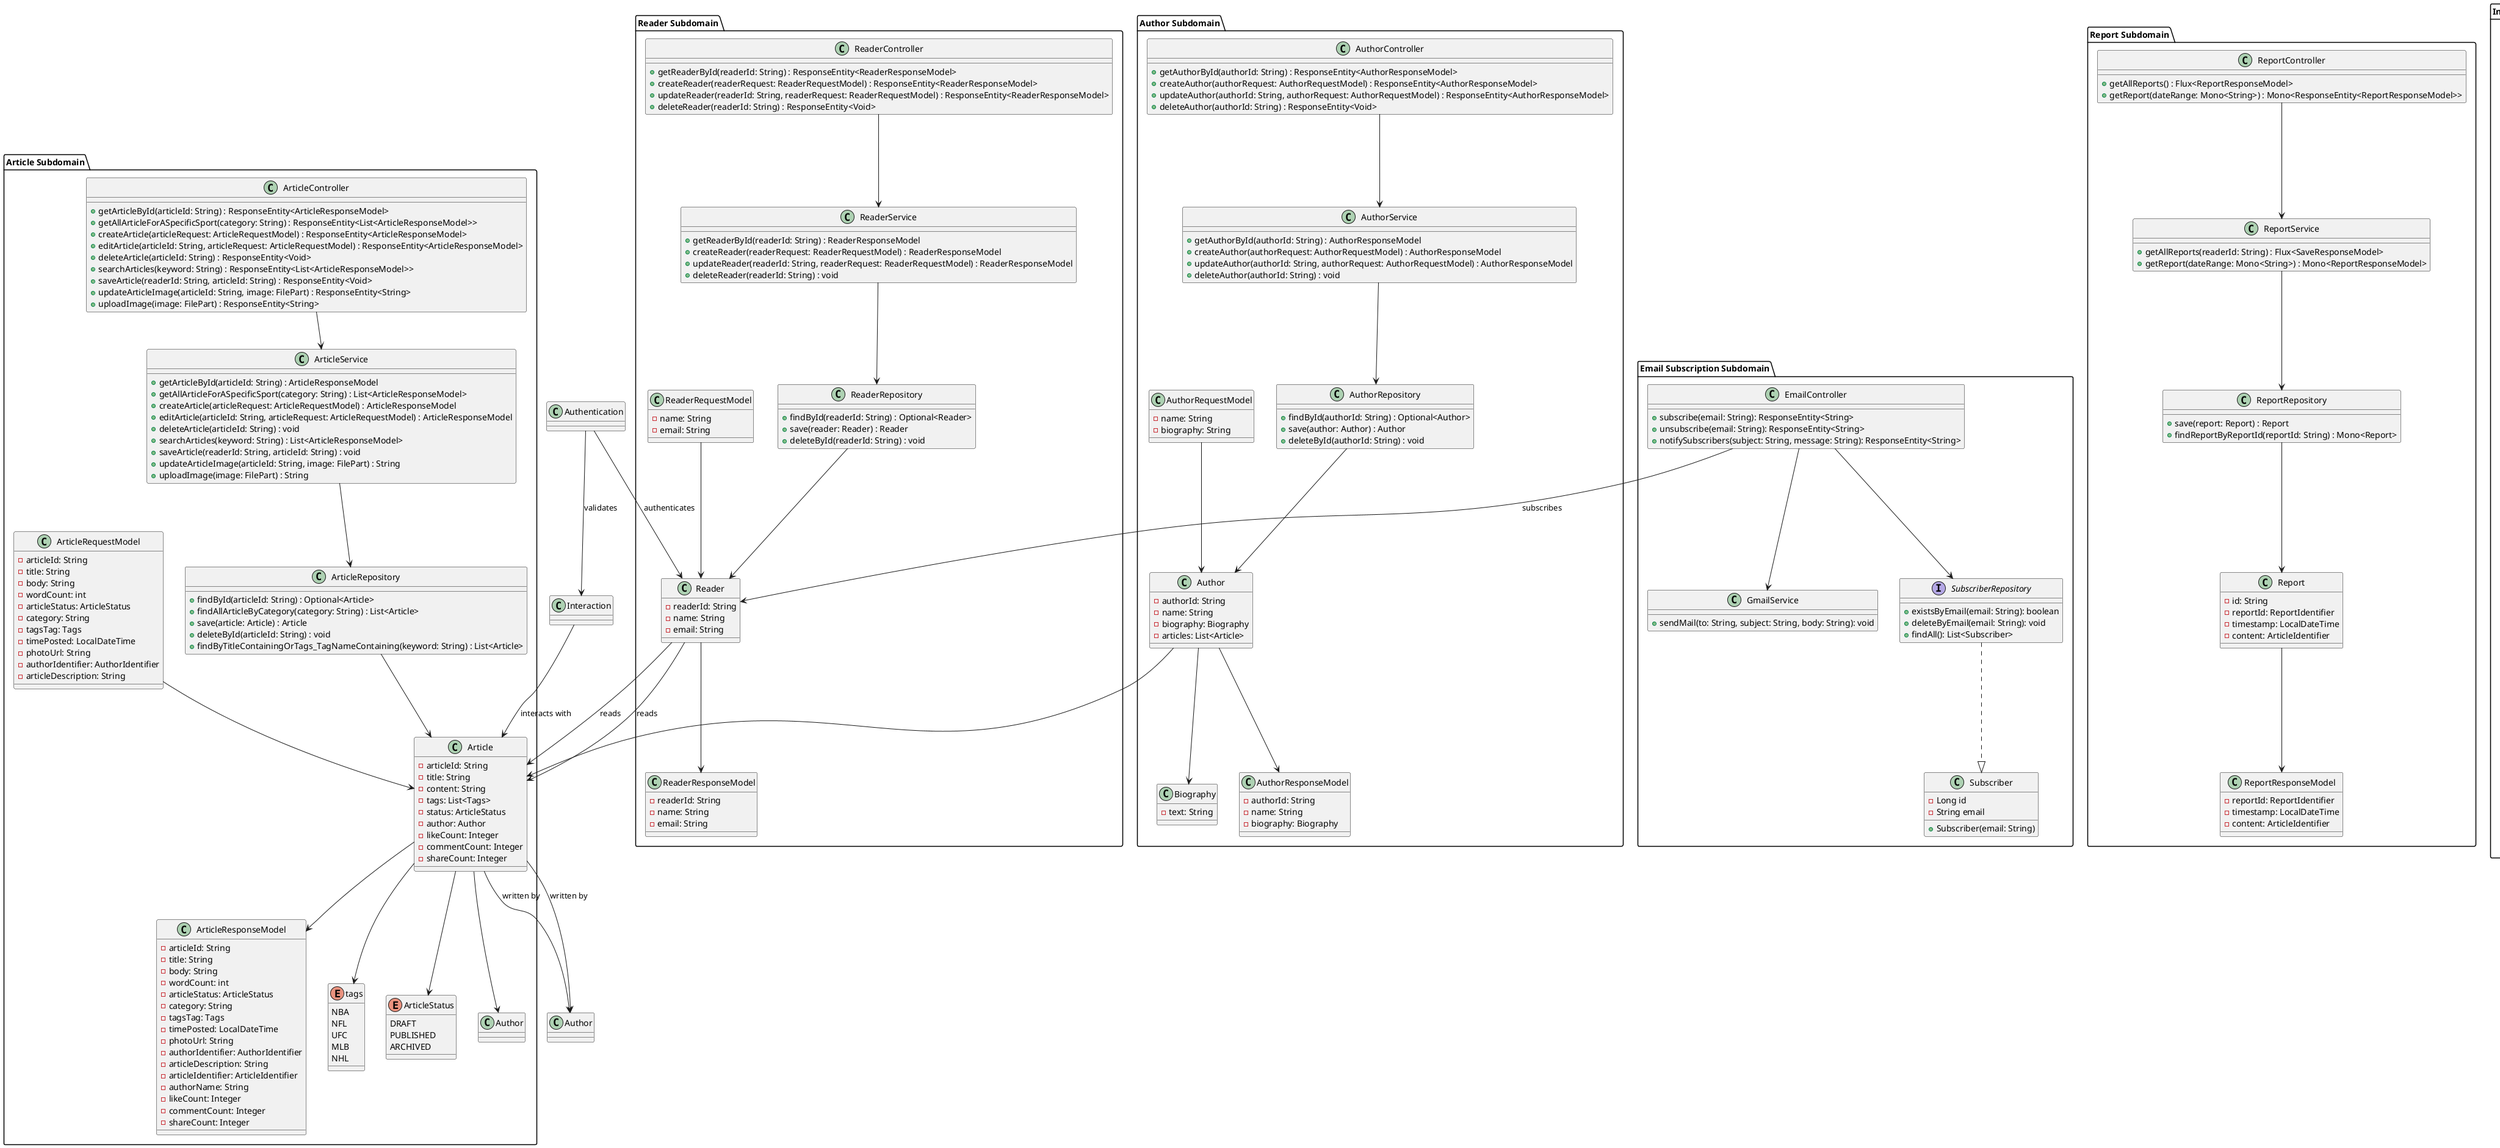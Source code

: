 @startuml

package "Report Subdomain" {

    class ReportController {
        + getAllReports() : Flux<ReportResponseModel>
        + getReport(dateRange: Mono<String>) : Mono<ResponseEntity<ReportResponseModel>>
    }

    class ReportService {
        + getAllReports(readerId: String) : Flux<SaveResponseModel>
        + getReport(dateRange: Mono<String>) : Mono<ReportResponseModel>
    }

    class ReportRepository {
        + save(report: Report) : Report
        + findReportByReportId(reportId: String) : Mono<Report>
    }

    class Report {
        - id: String
        - reportId: ReportIdentifier
        - timestamp: LocalDateTime
        - content: ArticleIdentifier
    }

    class ReportResponseModel {
        - reportId: ReportIdentifier
        - timestamp: LocalDateTime
        - content: ArticleIdentifier
    }

    ReportController --> ReportService
    ReportService --> ReportRepository
    ReportRepository --> Report
    Report --> ReportResponseModel
}

package "Article Subdomain" {
    class ArticleController {
        + getArticleById(articleId: String) : ResponseEntity<ArticleResponseModel>
        + getAllArticleForASpecificSport(category: String) : ResponseEntity<List<ArticleResponseModel>>
        + createArticle(articleRequest: ArticleRequestModel) : ResponseEntity<ArticleResponseModel>
        + editArticle(articleId: String, articleRequest: ArticleRequestModel) : ResponseEntity<ArticleResponseModel>
        + deleteArticle(articleId: String) : ResponseEntity<Void>
        + searchArticles(keyword: String) : ResponseEntity<List<ArticleResponseModel>>
        + saveArticle(readerId: String, articleId: String) : ResponseEntity<Void>
        + updateArticleImage(articleId: String, image: FilePart) : ResponseEntity<String>
        + uploadImage(image: FilePart) : ResponseEntity<String>
    }

    class ArticleService {
        + getArticleById(articleId: String) : ArticleResponseModel
        + getAllArticleForASpecificSport(category: String) : List<ArticleResponseModel>
        + createArticle(articleRequest: ArticleRequestModel) : ArticleResponseModel
        + editArticle(articleId: String, articleRequest: ArticleRequestModel) : ArticleResponseModel
        + deleteArticle(articleId: String) : void
        + searchArticles(keyword: String) : List<ArticleResponseModel>
        + saveArticle(readerId: String, articleId: String) : void
        + updateArticleImage(articleId: String, image: FilePart) : String
        + uploadImage(image: FilePart) : String
    }

    class ArticleRepository {
        + findById(articleId: String) : Optional<Article>
        + findAllArticleByCategory(category: String) : List<Article>
        + save(article: Article) : Article
        + deleteById(articleId: String) : void
        + findByTitleContainingOrTags_TagNameContaining(keyword: String) : List<Article>
    }

    class Article {
        - articleId: String
        - title: String
        - content: String
        - tags: List<Tags>
        - status: ArticleStatus
        - author: Author
        - likeCount: Integer
        - commentCount: Integer
        - shareCount: Integer
    }

    class ArticleRequestModel {
        - articleId: String
        - title: String
        - body: String
        - wordCount: int
        - articleStatus: ArticleStatus
        -  category: String
        - tagsTag: Tags
        - timePosted: LocalDateTime
        - photoUrl: String
        - authorIdentifier: AuthorIdentifier
        - articleDescription: String
        }

    class ArticleResponseModel {
        - articleId: String
        - title: String
        - body: String
        - wordCount: int
        - articleStatus: ArticleStatus
        - category: String
        - tagsTag: Tags
        - timePosted: LocalDateTime
        - photoUrl: String
        - authorIdentifier: AuthorIdentifier
        - articleDescription: String
        - articleIdentifier: ArticleIdentifier
        - authorName: String
        - likeCount: Integer
        - commentCount: Integer
        - shareCount: Integer
    }

   enum tags {
        NBA
        NFL
        UFC
        MLB
        NHL
    }


    enum ArticleStatus {
        DRAFT
        PUBLISHED
        ARCHIVED
    }

    ArticleController --> ArticleService
    ArticleService --> ArticleRepository
    ArticleRepository --> Article
    Article --> ArticleResponseModel
    Article --> tags
    Article --> ArticleStatus
    Article --> Author
    ArticleRequestModel --> Article
}

package "Interaction Subdomain" {
    class InteractionController {
        + likeArticle(articleId: String, userId: String) : ResponseEntity<LikeResponseModel>
        + unlikeArticle(articleId: String, userId: String) : ResponseEntity<Void>
        + addComment(articleId: String, commentRequest: CommentRequestModel) : ResponseEntity<CommentResponseModel>
        + deleteComment(commentId: String) : ResponseEntity<Void>
        + shareArticle(articleId: String, userId: String) : ResponseEntity<Void>
        + getSharesByArticleId(articleId: String) : ResponseEntity<List<ShareResponseModel>>
    }


    class ShareService{
        + shareArticle(articleId: String, userId: String) : void
        + getSharesByArticleId(articleId: String) : List<ShareResponseModel>
    }

    class ShareRepository{
        + save(share: Share) : Share
        + findByArticleId(articleId: String) : List<Share>
    }

    class Share{
        - shareId: String
        - userId: String
        - articleId: String
        - timestamp: LocalDateTime
    }

    class ShareResponseModel{
        - shareId: String
        - userId: String
        - articleId: String
        - timestamp: LocalDateTime
    }

    class LikeService {
        + likeArticle(articleId: String, userId: String) : LikeResponseModel
        + unlikeArticle(articleId: String, userId: String) : void
    }

    class CommentService {
        + addComment(articleId: String, commentRequest: CommentRequestModel) : CommentResponseModel
        + deleteComment(commentId: String) : void
    }

    class LikeRepository {
        + save(like: Like) : Like
        + findByArticleIdAndUserId(articleId: String, userId: String) : Optional<Like>
        + deleteByArticleIdAndUserId(articleId: String, userId: String) : void
    }

    class CommentRepository {
        + save(comment: Comment) : Comment
        + deleteById(commentId: String) : void
        + findById(commentId: String) : Optional<Comment>
    }

    class Like {
        - likeId: String
        - userId: String
        - articleId: String
    }

    class Comment {
        - commentId: String
        - userId: String
        - articleId: String
        - text: String
        - timestamp: LocalDateTime
    }

    class LikeResponseModel {
        - likeId: String
        - userId: String
        - articleId: String
    }

    class CommentResponseModel {
        - commentId: String
        - userId: String
        - articleId: String
        - text: String
        - timestamp: LocalDateTime
    }

    class CommentRequestModel {
        - userId: String
        - articleId: String
        - text: String
    }

        class SaveService {
            + getAllSaves(readerId: String) : Flux<SaveResponseModel>
            + addSave(commentRequestModel: Mono<SaveRequestModel>) : Mono<Void>
            + deleteSave(saveId: String) : Mono<Void>
        }

        class SaveRepository {
            + save(save: Save) : Save
            + findSavesByReaderId(readerId: String) : Flux<Save>
            + findSaveBySaveId_SaveId(saveId: String) : Mono<Save>
        }

        class Save {
            - id: String
            - saveId: SaveIdentifier
            - timestamp: LocalDateTime
            - articleId: ArticleIdentifier
            - readerId: String
        }

        class SaveResponseModel {
            - saveId: String
            - timestamp: LocalDateTime
            - articleId: String
            - readerId: String
        }

    InteractionController --> LikeService
    InteractionController --> CommentService
    LikeService --> LikeRepository
    CommentService --> CommentRepository
    LikeRepository --> Like
    CommentRepository --> Comment
    Like --> LikeResponseModel
    Comment --> CommentResponseModel
    CommentRequestModel --> Comment

    InteractionController --> ShareService
    ShareService --> ShareRepository
    ShareRepository --> Share
    Share --> ShareResponseModel

    InteractionController --> SaveService
        SaveService --> SaveRepository
        SaveRepository --> Save
        Save --> SaveResponseModel
}

package "Authentication Subdomain" {
    class AuthController {
        + authenticate(userRequest: UserRequestDTO) : ResponseEntity<UserResponseModel>
        + registerUser(userRequest: UserRequestDTO) : ResponseEntity<UserResponseModel>
    }

    class UserService {
        + authenticate(userRequest: UserRequestDTO) : UserResponseModel
        + registerUser(userRequest: UserRequestDTO) : UserResponseModel
    }

    class UserRepository {
        + findByUsername(username: String) : Optional<User>
        + save(user: User) : User
    }

    class UserResponseModel {
        - userId: String
        - token: String
    }

    class UserRequestDTO {
        - username: String
        - password: String
    }

    class User {
        - userId: String
        - username: String
        - passwordHash: String
    }

    AuthController --> UserService
    UserService --> UserRepository
    UserRepository --> User
    User --> UserResponseModel
    UserRequestDTO --> User
}

package "Reader Subdomain" {
    class ReaderController {
        + getReaderById(readerId: String) : ResponseEntity<ReaderResponseModel>
        + createReader(readerRequest: ReaderRequestModel) : ResponseEntity<ReaderResponseModel>
        + updateReader(readerId: String, readerRequest: ReaderRequestModel) : ResponseEntity<ReaderResponseModel>
        + deleteReader(readerId: String) : ResponseEntity<Void>
    }

    class ReaderService {
        + getReaderById(readerId: String) : ReaderResponseModel
        + createReader(readerRequest: ReaderRequestModel) : ReaderResponseModel
        + updateReader(readerId: String, readerRequest: ReaderRequestModel) : ReaderResponseModel
        + deleteReader(readerId: String) : void
    }

    class ReaderRepository {
        + findById(readerId: String) : Optional<Reader>
        + save(reader: Reader) : Reader
        + deleteById(readerId: String) : void
    }

    class Reader {
        - readerId: String
        - name: String
        - email: String
    }

    class ReaderRequestModel {
        - name: String
        - email: String
    }

    class ReaderResponseModel {
        - readerId: String
        - name: String
        - email: String
    }

    ReaderController --> ReaderService
    ReaderService --> ReaderRepository
    ReaderRepository --> Reader
    ReaderRequestModel --> Reader
    Reader --> ReaderResponseModel
}

package "Author Subdomain" {
    class AuthorController {
        + getAuthorById(authorId: String) : ResponseEntity<AuthorResponseModel>
        + createAuthor(authorRequest: AuthorRequestModel) : ResponseEntity<AuthorResponseModel>
        + updateAuthor(authorId: String, authorRequest: AuthorRequestModel) : ResponseEntity<AuthorResponseModel>
        + deleteAuthor(authorId: String) : ResponseEntity<Void>
    }

    class AuthorService {
        + getAuthorById(authorId: String) : AuthorResponseModel
        + createAuthor(authorRequest: AuthorRequestModel) : AuthorResponseModel
        + updateAuthor(authorId: String, authorRequest: AuthorRequestModel) : AuthorResponseModel
        + deleteAuthor(authorId: String) : void
    }

    class AuthorRepository {
        + findById(authorId: String) : Optional<Author>
        + save(author: Author) : Author
        + deleteById(authorId: String) : void
    }

    class Author {
        - authorId: String
        - name: String
        - biography: Biography
        - articles: List<Article>
    }

    class Biography {
        - text: String
    }

    class AuthorRequestModel {
        - name: String
        - biography: String
    }

    class AuthorResponseModel {
        - authorId: String
        - name: String
        - biography: Biography
    }

    AuthorController --> AuthorService
    AuthorService --> AuthorRepository
    AuthorRepository --> Author
    Author --> Biography
    Author --> Article
    AuthorRequestModel --> Author
    Author --> AuthorResponseModel
}

' Subdomain Relationships
Article --> Author : "written by"
Reader --> Article : "reads"
Interaction --> Article : "interacts with"
Authentication --> Reader : "authenticates"
Authentication --> Interaction : "validates"

package "Email Subscription Subdomain" {
    class EmailController {
        + subscribe(email: String): ResponseEntity<String>
        + unsubscribe(email: String): ResponseEntity<String>
        + notifySubscribers(subject: String, message: String): ResponseEntity<String>
    }

    class GmailService {
        + sendMail(to: String, subject: String, body: String): void
    }

    class Subscriber {
        - Long id
        - String email
        + Subscriber(email: String)
    }

    interface SubscriberRepository {
        + existsByEmail(email: String): boolean
        + deleteByEmail(email: String): void
        + findAll(): List<Subscriber>
    }

    EmailController --> GmailService
    EmailController --> SubscriberRepository
    SubscriberRepository ..|> Subscriber
}

' Subdomain Relationships
Article --> Author : "written by"
Reader --> Article : "reads"
EmailController --> Reader : "subscribes"

@enduml
